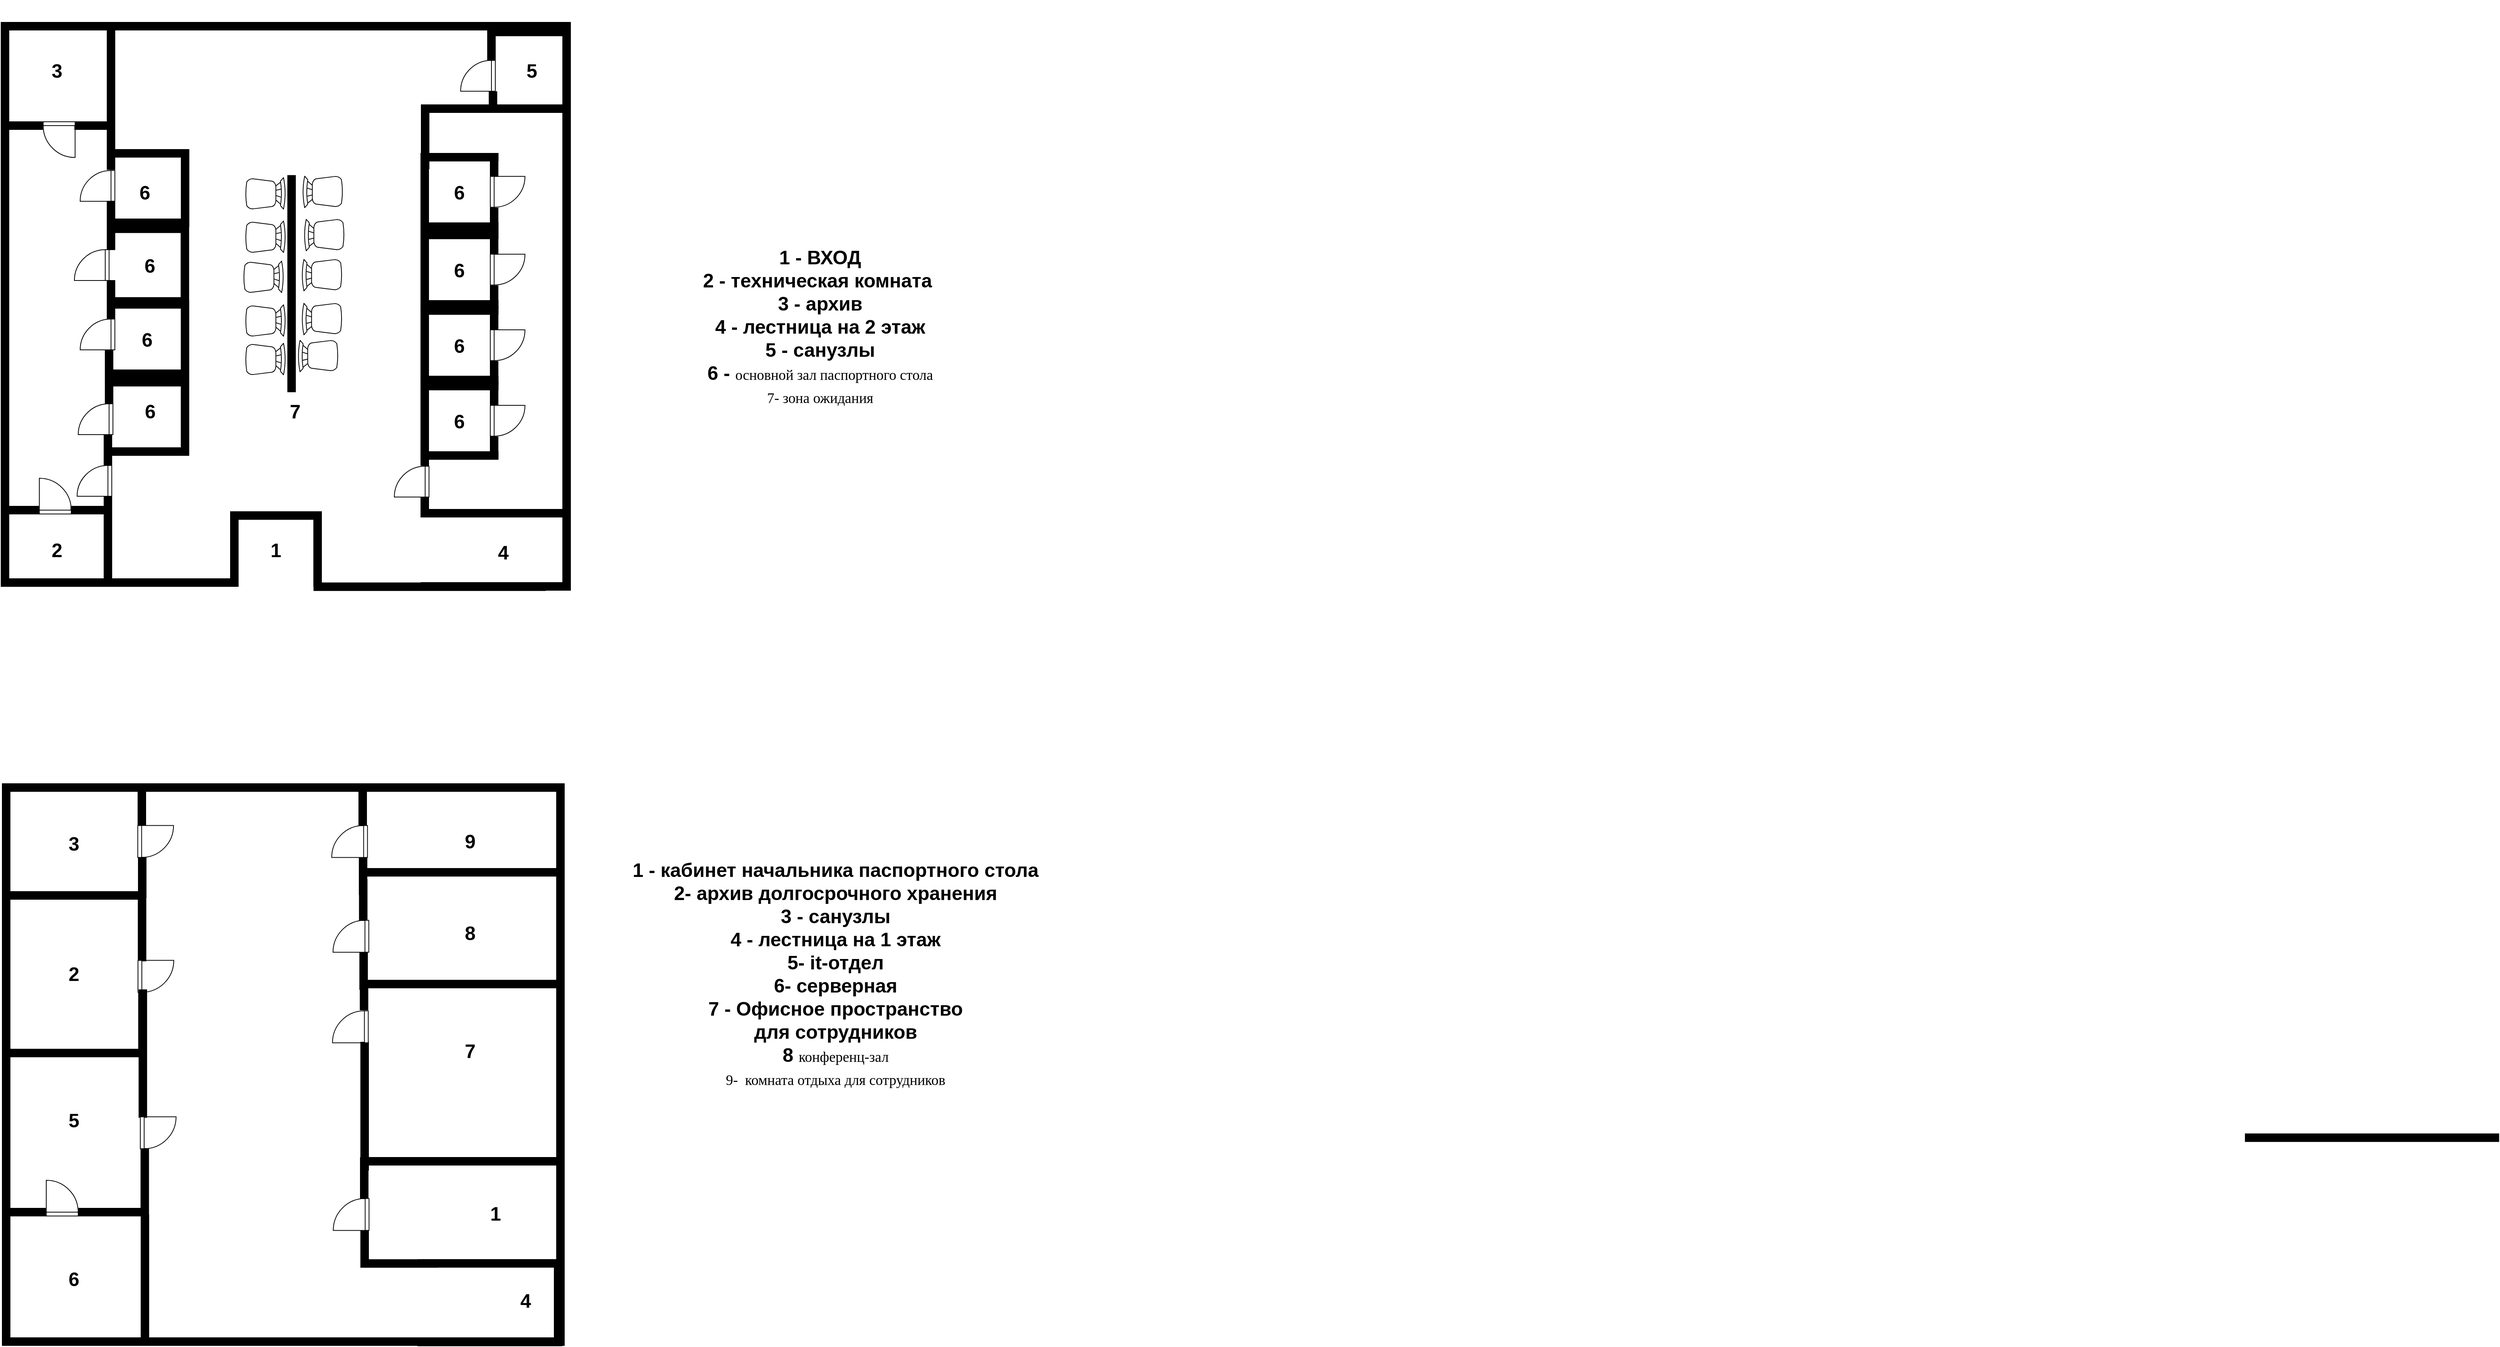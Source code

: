 <mxfile version="26.0.9">
  <diagram name="Страница — 1" id="1GJVW98cwmnuVb-37Qie">
    <mxGraphModel dx="1918" dy="486" grid="0" gridSize="10" guides="1" tooltips="1" connect="1" arrows="1" fold="1" page="0" pageScale="1" pageWidth="827" pageHeight="1169" math="0" shadow="0">
      <root>
        <mxCell id="0" />
        <mxCell id="1" parent="0" />
        <mxCell id="lcidTtguw5gk2LMlcL1f-12" value="" style="verticalLabelPosition=bottom;html=1;verticalAlign=top;align=center;shape=mxgraph.floorplan.wall;fillColor=strokeColor;rotation=90;" parent="1" vertex="1">
          <mxGeometry x="-1285.5" y="401" width="732" height="10" as="geometry" />
        </mxCell>
        <mxCell id="lcidTtguw5gk2LMlcL1f-13" value="" style="verticalLabelPosition=bottom;html=1;verticalAlign=top;align=center;shape=mxgraph.floorplan.wall;fillColor=strokeColor;rotation=90;direction=south;" parent="1" vertex="1">
          <mxGeometry x="-780.13" y="617.63" width="10" height="298.75" as="geometry" />
        </mxCell>
        <mxCell id="lcidTtguw5gk2LMlcL1f-14" value="" style="verticalLabelPosition=bottom;html=1;verticalAlign=top;align=center;shape=mxgraph.floorplan.wall;fillColor=strokeColor;rotation=90;direction=west;" parent="1" vertex="1">
          <mxGeometry x="-557" y="401" width="732" height="10" as="geometry" />
        </mxCell>
        <mxCell id="lcidTtguw5gk2LMlcL1f-15" value="" style="verticalLabelPosition=bottom;html=1;verticalAlign=top;align=center;shape=mxgraph.floorplan.wall;fillColor=strokeColor;rotation=90;direction=north;" parent="1" vertex="1">
          <mxGeometry x="-563.5" y="-321" width="10" height="732" as="geometry" />
        </mxCell>
        <mxCell id="lcidTtguw5gk2LMlcL1f-16" value="" style="verticalLabelPosition=bottom;html=1;verticalAlign=top;align=center;shape=mxgraph.floorplan.wall;fillColor=strokeColor;rotation=90;direction=south;" parent="1" vertex="1">
          <mxGeometry x="2146" y="1323" width="10" height="328.75" as="geometry" />
        </mxCell>
        <mxCell id="lcidTtguw5gk2LMlcL1f-17" value="" style="verticalLabelPosition=bottom;html=1;verticalAlign=top;align=center;shape=mxgraph.floorplan.wallU;fillColor=strokeColor;" parent="1" vertex="1">
          <mxGeometry x="-627" y="675" width="118" height="97" as="geometry" />
        </mxCell>
        <mxCell id="lcidTtguw5gk2LMlcL1f-18" value="&lt;b&gt;1&lt;/b&gt;" style="text;html=1;align=center;verticalAlign=middle;whiteSpace=wrap;rounded=0;fontSize=25;" parent="1" vertex="1">
          <mxGeometry x="-598" y="708.5" width="60" height="30" as="geometry" />
        </mxCell>
        <mxCell id="lcidTtguw5gk2LMlcL1f-19" value="" style="verticalLabelPosition=bottom;html=1;verticalAlign=top;align=center;shape=mxgraph.floorplan.wall;fillColor=strokeColor;direction=south;" parent="1" vertex="1">
          <mxGeometry x="-787" y="48" width="10" height="183" as="geometry" />
        </mxCell>
        <mxCell id="lcidTtguw5gk2LMlcL1f-26" value="" style="group" parent="1" vertex="1" connectable="0">
          <mxGeometry x="-923" y="169" width="142" height="44" as="geometry" />
        </mxCell>
        <mxCell id="lcidTtguw5gk2LMlcL1f-20" value="" style="verticalLabelPosition=bottom;html=1;verticalAlign=top;align=center;shape=mxgraph.floorplan.wall;fillColor=strokeColor;direction=west;" parent="lcidTtguw5gk2LMlcL1f-26" vertex="1">
          <mxGeometry width="53" height="10" as="geometry" />
        </mxCell>
        <mxCell id="lcidTtguw5gk2LMlcL1f-22" value="" style="verticalLabelPosition=bottom;html=1;verticalAlign=top;align=center;shape=mxgraph.floorplan.wall;fillColor=strokeColor;direction=west;" parent="lcidTtguw5gk2LMlcL1f-26" vertex="1">
          <mxGeometry x="94" width="48" height="10" as="geometry" />
        </mxCell>
        <mxCell id="lcidTtguw5gk2LMlcL1f-23" value="" style="verticalLabelPosition=bottom;html=1;verticalAlign=top;align=center;shape=mxgraph.floorplan.doorRight;aspect=fixed;" parent="lcidTtguw5gk2LMlcL1f-26" vertex="1">
          <mxGeometry x="53" width="41.41" height="44" as="geometry" />
        </mxCell>
        <mxCell id="lcidTtguw5gk2LMlcL1f-27" value="" style="group;direction=west;rotation=-180;" parent="1" vertex="1" connectable="0">
          <mxGeometry x="-923" y="634" width="142" height="44" as="geometry" />
        </mxCell>
        <mxCell id="lcidTtguw5gk2LMlcL1f-28" value="" style="verticalLabelPosition=bottom;html=1;verticalAlign=top;align=center;shape=mxgraph.floorplan.wall;fillColor=strokeColor;direction=west;rotation=-180;" parent="lcidTtguw5gk2LMlcL1f-27" vertex="1">
          <mxGeometry x="89" y="34" width="53" height="10" as="geometry" />
        </mxCell>
        <mxCell id="lcidTtguw5gk2LMlcL1f-29" value="" style="verticalLabelPosition=bottom;html=1;verticalAlign=top;align=center;shape=mxgraph.floorplan.wall;fillColor=strokeColor;direction=west;rotation=-180;" parent="lcidTtguw5gk2LMlcL1f-27" vertex="1">
          <mxGeometry y="34" width="48" height="10" as="geometry" />
        </mxCell>
        <mxCell id="lcidTtguw5gk2LMlcL1f-30" value="" style="verticalLabelPosition=bottom;html=1;verticalAlign=top;align=center;shape=mxgraph.floorplan.doorRight;aspect=fixed;rotation=-180;" parent="lcidTtguw5gk2LMlcL1f-27" vertex="1">
          <mxGeometry x="48" width="41.41" height="44" as="geometry" />
        </mxCell>
        <mxCell id="xKSjeW1G2-bWEXlzNs-_-23" value="" style="verticalLabelPosition=bottom;html=1;verticalAlign=top;align=center;shape=mxgraph.floorplan.doorRight;aspect=fixed;direction=south;" vertex="1" parent="lcidTtguw5gk2LMlcL1f-27">
          <mxGeometry x="99.5" y="-19" width="42.5" height="40" as="geometry" />
        </mxCell>
        <mxCell id="lcidTtguw5gk2LMlcL1f-31" value="&lt;b&gt;1 - ВХОД&lt;br&gt;2 - техническая комната&amp;nbsp;&lt;br&gt;3 - архив&lt;/b&gt;&lt;div&gt;&lt;b&gt;4 - лестница на 2 этаж&lt;/b&gt;&lt;/div&gt;&lt;div&gt;&lt;b&gt;5 - санузлы&lt;/b&gt;&lt;/div&gt;&lt;div&gt;&lt;b&gt;6 -&amp;nbsp;&lt;/b&gt;&lt;span style=&quot;font-family: &amp;quot;Times New Roman&amp;quot;, serif; font-size: 14pt; background-color: transparent; color: light-dark(rgb(0, 0, 0), rgb(255, 255, 255));&quot;&gt;основной зал паспортного стола&lt;br&gt;7- зона ожидания&lt;/span&gt;&lt;/div&gt;" style="text;html=1;align=center;verticalAlign=middle;whiteSpace=wrap;rounded=0;fontSize=25;" parent="1" vertex="1">
          <mxGeometry x="-172" y="266" width="620" height="336" as="geometry" />
        </mxCell>
        <mxCell id="lcidTtguw5gk2LMlcL1f-32" value="&lt;b&gt;2&lt;/b&gt;" style="text;html=1;align=center;verticalAlign=middle;whiteSpace=wrap;rounded=0;fontSize=25;" parent="1" vertex="1">
          <mxGeometry x="-882" y="708.5" width="60" height="30" as="geometry" />
        </mxCell>
        <mxCell id="lcidTtguw5gk2LMlcL1f-34" value="&lt;b&gt;3&lt;/b&gt;" style="text;html=1;align=center;verticalAlign=middle;whiteSpace=wrap;rounded=0;fontSize=25;" parent="1" vertex="1">
          <mxGeometry x="-882" y="87" width="60" height="30" as="geometry" />
        </mxCell>
        <mxCell id="lcidTtguw5gk2LMlcL1f-35" value="" style="verticalLabelPosition=bottom;html=1;verticalAlign=top;align=center;shape=mxgraph.floorplan.wallU;fillColor=strokeColor;rotation=90;" parent="1" vertex="1">
          <mxGeometry x="-346.5" y="1608" width="112" height="187" as="geometry" />
        </mxCell>
        <mxCell id="lcidTtguw5gk2LMlcL1f-36" value="&lt;b&gt;4&lt;/b&gt;" style="text;html=1;align=center;verticalAlign=middle;whiteSpace=wrap;rounded=0;fontSize=25;" parent="1" vertex="1">
          <mxGeometry x="-303" y="712" width="60" height="30" as="geometry" />
        </mxCell>
        <mxCell id="lcidTtguw5gk2LMlcL1f-44" value="" style="verticalLabelPosition=bottom;html=1;verticalAlign=top;align=center;shape=mxgraph.floorplan.wallU;fillColor=strokeColor;rotation=90;" parent="1" vertex="1">
          <mxGeometry x="-783.07" y="203" width="100.14" height="104.2" as="geometry" />
        </mxCell>
        <mxCell id="lcidTtguw5gk2LMlcL1f-46" value="" style="verticalLabelPosition=bottom;html=1;verticalAlign=top;align=center;shape=mxgraph.floorplan.wallU;fillColor=strokeColor;rotation=90;" parent="1" vertex="1">
          <mxGeometry x="-781" y="401" width="100" height="100" as="geometry" />
        </mxCell>
        <mxCell id="lcidTtguw5gk2LMlcL1f-47" value="" style="verticalLabelPosition=bottom;html=1;verticalAlign=top;align=center;shape=mxgraph.floorplan.wallU;fillColor=strokeColor;rotation=90;" parent="1" vertex="1">
          <mxGeometry x="-781" y="502" width="100" height="100" as="geometry" />
        </mxCell>
        <mxCell id="lcidTtguw5gk2LMlcL1f-49" value="" style="verticalLabelPosition=bottom;html=1;verticalAlign=top;align=center;shape=mxgraph.floorplan.wall;fillColor=strokeColor;direction=south;" parent="1" vertex="1">
          <mxGeometry x="-791" y="656" width="10" height="116" as="geometry" />
        </mxCell>
        <mxCell id="lcidTtguw5gk2LMlcL1f-55" value="" style="verticalLabelPosition=bottom;html=1;verticalAlign=top;align=center;shape=mxgraph.floorplan.doorRight;aspect=fixed;direction=south;" parent="1" vertex="1">
          <mxGeometry x="-822" y="535" width="42.5" height="40" as="geometry" />
        </mxCell>
        <mxCell id="lcidTtguw5gk2LMlcL1f-57" value="" style="verticalLabelPosition=bottom;html=1;verticalAlign=top;align=center;shape=mxgraph.floorplan.doorRight;aspect=fixed;direction=south;" parent="1" vertex="1">
          <mxGeometry x="-819.5" y="425" width="42.5" height="40" as="geometry" />
        </mxCell>
        <mxCell id="lcidTtguw5gk2LMlcL1f-59" value="" style="verticalLabelPosition=bottom;html=1;verticalAlign=top;align=center;shape=mxgraph.floorplan.doorRight;aspect=fixed;direction=south;" parent="1" vertex="1">
          <mxGeometry x="-819.5" y="232.2" width="42.5" height="40" as="geometry" />
        </mxCell>
        <mxCell id="lcidTtguw5gk2LMlcL1f-60" value="" style="verticalLabelPosition=bottom;html=1;verticalAlign=top;align=center;shape=mxgraph.floorplan.wall;fillColor=strokeColor;direction=south;" parent="1" vertex="1">
          <mxGeometry x="-787" y="272.2" width="10" height="62.8" as="geometry" />
        </mxCell>
        <mxCell id="lcidTtguw5gk2LMlcL1f-61" value="" style="verticalLabelPosition=bottom;html=1;verticalAlign=top;align=center;shape=mxgraph.floorplan.wall;fillColor=strokeColor;direction=south;" parent="1" vertex="1">
          <mxGeometry x="-787" y="375" width="10" height="50" as="geometry" />
        </mxCell>
        <mxCell id="lcidTtguw5gk2LMlcL1f-62" value="" style="verticalLabelPosition=bottom;html=1;verticalAlign=top;align=center;shape=mxgraph.floorplan.wall;fillColor=strokeColor;direction=south;" parent="1" vertex="1">
          <mxGeometry x="-789.5" y="466" width="10" height="69" as="geometry" />
        </mxCell>
        <mxCell id="lcidTtguw5gk2LMlcL1f-63" value="&lt;b&gt;6&lt;/b&gt;" style="text;html=1;align=center;verticalAlign=middle;whiteSpace=wrap;rounded=0;fontSize=25;direction=south;" parent="1" vertex="1">
          <mxGeometry x="-746" y="514" width="30" height="60" as="geometry" />
        </mxCell>
        <mxCell id="lcidTtguw5gk2LMlcL1f-64" value="&lt;b&gt;6&lt;/b&gt;" style="text;html=1;align=center;verticalAlign=middle;whiteSpace=wrap;rounded=0;fontSize=25;direction=south;" parent="1" vertex="1">
          <mxGeometry x="-750" y="421" width="30" height="60" as="geometry" />
        </mxCell>
        <mxCell id="lcidTtguw5gk2LMlcL1f-66" value="&lt;b&gt;6&lt;/b&gt;" style="text;html=1;align=center;verticalAlign=middle;whiteSpace=wrap;rounded=0;fontSize=25;direction=south;" parent="1" vertex="1">
          <mxGeometry x="-753" y="230" width="30" height="60" as="geometry" />
        </mxCell>
        <mxCell id="lcidTtguw5gk2LMlcL1f-112" value="" style="group" parent="1" vertex="1" connectable="0">
          <mxGeometry x="-326" y="12" width="138.5" height="145" as="geometry" />
        </mxCell>
        <mxCell id="lcidTtguw5gk2LMlcL1f-70" value="" style="verticalLabelPosition=bottom;html=1;verticalAlign=top;align=center;shape=mxgraph.floorplan.wall;fillColor=strokeColor;direction=south;" parent="lcidTtguw5gk2LMlcL1f-112" vertex="1">
          <mxGeometry x="34.5" y="118" width="10" height="27" as="geometry" />
        </mxCell>
        <mxCell id="lcidTtguw5gk2LMlcL1f-111" value="" style="group" parent="lcidTtguw5gk2LMlcL1f-112" vertex="1" connectable="0">
          <mxGeometry width="138.5" height="145" as="geometry" />
        </mxCell>
        <mxCell id="lcidTtguw5gk2LMlcL1f-41" value="" style="verticalLabelPosition=bottom;html=1;verticalAlign=top;align=center;shape=mxgraph.floorplan.wall;fillColor=strokeColor;direction=west;" parent="lcidTtguw5gk2LMlcL1f-111" vertex="1">
          <mxGeometry x="34.5" y="135" width="104" height="10" as="geometry" />
        </mxCell>
        <mxCell id="lcidTtguw5gk2LMlcL1f-42" value="" style="verticalLabelPosition=bottom;html=1;verticalAlign=top;align=center;shape=mxgraph.floorplan.wall;fillColor=strokeColor;direction=west;" parent="lcidTtguw5gk2LMlcL1f-111" vertex="1">
          <mxGeometry x="32.5" width="106" height="81" as="geometry" />
        </mxCell>
        <mxCell id="lcidTtguw5gk2LMlcL1f-43" value="&lt;b&gt;5&lt;/b&gt;" style="text;html=1;align=center;verticalAlign=middle;whiteSpace=wrap;rounded=0;fontSize=25;" parent="lcidTtguw5gk2LMlcL1f-111" vertex="1">
          <mxGeometry x="59.5" y="75.38" width="60" height="30" as="geometry" />
        </mxCell>
        <mxCell id="lcidTtguw5gk2LMlcL1f-68" value="" style="verticalLabelPosition=bottom;html=1;verticalAlign=top;align=center;shape=mxgraph.floorplan.doorRight;aspect=fixed;direction=south;" parent="lcidTtguw5gk2LMlcL1f-111" vertex="1">
          <mxGeometry y="77.38" width="42.5" height="40" as="geometry" />
        </mxCell>
        <mxCell id="lcidTtguw5gk2LMlcL1f-69" value="" style="verticalLabelPosition=bottom;html=1;verticalAlign=top;align=center;shape=mxgraph.floorplan.wall;fillColor=strokeColor;direction=south;" parent="lcidTtguw5gk2LMlcL1f-111" vertex="1">
          <mxGeometry x="32.5" y="45" width="10" height="32" as="geometry" />
        </mxCell>
        <mxCell id="lcidTtguw5gk2LMlcL1f-142" value="" style="verticalLabelPosition=bottom;html=1;verticalAlign=top;align=center;shape=mxgraph.floorplan.wall;fillColor=strokeColor;direction=west;" parent="lcidTtguw5gk2LMlcL1f-111" vertex="1">
          <mxGeometry x="-52" y="135" width="89" height="10" as="geometry" />
        </mxCell>
        <mxCell id="lcidTtguw5gk2LMlcL1f-114" value="" style="group;rotation=-180;" parent="1" vertex="1" connectable="0">
          <mxGeometry x="-380" y="310.83" width="132.67" height="100.17" as="geometry" />
        </mxCell>
        <mxCell id="lcidTtguw5gk2LMlcL1f-95" value="" style="verticalLabelPosition=bottom;html=1;verticalAlign=top;align=center;shape=mxgraph.floorplan.wallU;fillColor=strokeColor;rotation=-90;direction=east;" parent="lcidTtguw5gk2LMlcL1f-114" vertex="1">
          <mxGeometry width="100.14" height="100.2" as="geometry" />
        </mxCell>
        <mxCell id="lcidTtguw5gk2LMlcL1f-100" value="" style="verticalLabelPosition=bottom;html=1;verticalAlign=top;align=center;shape=mxgraph.floorplan.wall;fillColor=strokeColor;direction=south;rotation=-180;" parent="lcidTtguw5gk2LMlcL1f-114" vertex="1">
          <mxGeometry x="90" y="1" width="10" height="29" as="geometry" />
        </mxCell>
        <mxCell id="lcidTtguw5gk2LMlcL1f-103" value="" style="verticalLabelPosition=bottom;html=1;verticalAlign=top;align=center;shape=mxgraph.floorplan.doorRight;aspect=fixed;direction=south;rotation=-180;" parent="lcidTtguw5gk2LMlcL1f-114" vertex="1">
          <mxGeometry x="90" y="30" width="42.5" height="40" as="geometry" />
        </mxCell>
        <mxCell id="lcidTtguw5gk2LMlcL1f-113" value="" style="verticalLabelPosition=bottom;html=1;verticalAlign=top;align=center;shape=mxgraph.floorplan.wall;fillColor=strokeColor;direction=south;rotation=-180;" parent="lcidTtguw5gk2LMlcL1f-114" vertex="1">
          <mxGeometry x="90" y="71" width="10" height="29" as="geometry" />
        </mxCell>
        <mxCell id="lcidTtguw5gk2LMlcL1f-109" value="&lt;b&gt;6&lt;/b&gt;" style="text;html=1;align=center;verticalAlign=middle;whiteSpace=wrap;rounded=0;fontSize=25;direction=south;rotation=0;" parent="lcidTtguw5gk2LMlcL1f-114" vertex="1">
          <mxGeometry x="35.07" y="20.1" width="30" height="60" as="geometry" />
        </mxCell>
        <mxCell id="lcidTtguw5gk2LMlcL1f-123" value="" style="group;rotation=-180;" parent="1" vertex="1" connectable="0">
          <mxGeometry x="-380" y="209.91" width="132.67" height="100.17" as="geometry" />
        </mxCell>
        <mxCell id="lcidTtguw5gk2LMlcL1f-124" value="" style="verticalLabelPosition=bottom;html=1;verticalAlign=top;align=center;shape=mxgraph.floorplan.wallU;fillColor=strokeColor;rotation=-90;direction=east;" parent="lcidTtguw5gk2LMlcL1f-123" vertex="1">
          <mxGeometry width="100.14" height="100.2" as="geometry" />
        </mxCell>
        <mxCell id="lcidTtguw5gk2LMlcL1f-125" value="" style="verticalLabelPosition=bottom;html=1;verticalAlign=top;align=center;shape=mxgraph.floorplan.wall;fillColor=strokeColor;direction=south;rotation=-180;" parent="lcidTtguw5gk2LMlcL1f-123" vertex="1">
          <mxGeometry x="90" y="1" width="10" height="29" as="geometry" />
        </mxCell>
        <mxCell id="lcidTtguw5gk2LMlcL1f-126" value="" style="verticalLabelPosition=bottom;html=1;verticalAlign=top;align=center;shape=mxgraph.floorplan.doorRight;aspect=fixed;direction=south;rotation=-180;" parent="lcidTtguw5gk2LMlcL1f-123" vertex="1">
          <mxGeometry x="90" y="30" width="42.5" height="40" as="geometry" />
        </mxCell>
        <mxCell id="lcidTtguw5gk2LMlcL1f-127" value="" style="verticalLabelPosition=bottom;html=1;verticalAlign=top;align=center;shape=mxgraph.floorplan.wall;fillColor=strokeColor;direction=south;rotation=-180;" parent="lcidTtguw5gk2LMlcL1f-123" vertex="1">
          <mxGeometry x="90" y="71" width="10" height="29" as="geometry" />
        </mxCell>
        <mxCell id="lcidTtguw5gk2LMlcL1f-128" value="&lt;b&gt;6&lt;/b&gt;" style="text;html=1;align=center;verticalAlign=middle;whiteSpace=wrap;rounded=0;fontSize=25;direction=south;rotation=0;" parent="lcidTtguw5gk2LMlcL1f-123" vertex="1">
          <mxGeometry x="35.07" y="20.1" width="30" height="60" as="geometry" />
        </mxCell>
        <mxCell id="lcidTtguw5gk2LMlcL1f-129" value="" style="group;rotation=-180;" parent="1" vertex="1" connectable="0">
          <mxGeometry x="-380" y="409" width="132.67" height="100.17" as="geometry" />
        </mxCell>
        <mxCell id="lcidTtguw5gk2LMlcL1f-130" value="" style="verticalLabelPosition=bottom;html=1;verticalAlign=top;align=center;shape=mxgraph.floorplan.wallU;fillColor=strokeColor;rotation=-90;direction=east;" parent="lcidTtguw5gk2LMlcL1f-129" vertex="1">
          <mxGeometry width="100.14" height="100.2" as="geometry" />
        </mxCell>
        <mxCell id="lcidTtguw5gk2LMlcL1f-131" value="" style="verticalLabelPosition=bottom;html=1;verticalAlign=top;align=center;shape=mxgraph.floorplan.wall;fillColor=strokeColor;direction=south;rotation=-180;" parent="lcidTtguw5gk2LMlcL1f-129" vertex="1">
          <mxGeometry x="90" y="1" width="10" height="29" as="geometry" />
        </mxCell>
        <mxCell id="lcidTtguw5gk2LMlcL1f-132" value="" style="verticalLabelPosition=bottom;html=1;verticalAlign=top;align=center;shape=mxgraph.floorplan.doorRight;aspect=fixed;direction=south;rotation=-180;" parent="lcidTtguw5gk2LMlcL1f-129" vertex="1">
          <mxGeometry x="90" y="30" width="42.5" height="40" as="geometry" />
        </mxCell>
        <mxCell id="lcidTtguw5gk2LMlcL1f-133" value="" style="verticalLabelPosition=bottom;html=1;verticalAlign=top;align=center;shape=mxgraph.floorplan.wall;fillColor=strokeColor;direction=south;rotation=-180;" parent="lcidTtguw5gk2LMlcL1f-129" vertex="1">
          <mxGeometry x="90" y="71" width="10" height="29" as="geometry" />
        </mxCell>
        <mxCell id="lcidTtguw5gk2LMlcL1f-134" value="&lt;b&gt;6&lt;/b&gt;" style="text;html=1;align=center;verticalAlign=middle;whiteSpace=wrap;rounded=0;fontSize=25;direction=south;rotation=0;" parent="lcidTtguw5gk2LMlcL1f-129" vertex="1">
          <mxGeometry x="35.07" y="20.1" width="30" height="60" as="geometry" />
        </mxCell>
        <mxCell id="lcidTtguw5gk2LMlcL1f-135" value="" style="group;rotation=-180;" parent="1" vertex="1" connectable="0">
          <mxGeometry x="-380" y="507" width="132.67" height="100.17" as="geometry" />
        </mxCell>
        <mxCell id="lcidTtguw5gk2LMlcL1f-136" value="" style="verticalLabelPosition=bottom;html=1;verticalAlign=top;align=center;shape=mxgraph.floorplan.wallU;fillColor=strokeColor;rotation=-90;direction=east;" parent="lcidTtguw5gk2LMlcL1f-135" vertex="1">
          <mxGeometry width="100.14" height="100.2" as="geometry" />
        </mxCell>
        <mxCell id="lcidTtguw5gk2LMlcL1f-137" value="" style="verticalLabelPosition=bottom;html=1;verticalAlign=top;align=center;shape=mxgraph.floorplan.wall;fillColor=strokeColor;direction=south;rotation=-180;" parent="lcidTtguw5gk2LMlcL1f-135" vertex="1">
          <mxGeometry x="90" y="1" width="10" height="29" as="geometry" />
        </mxCell>
        <mxCell id="lcidTtguw5gk2LMlcL1f-138" value="" style="verticalLabelPosition=bottom;html=1;verticalAlign=top;align=center;shape=mxgraph.floorplan.doorRight;aspect=fixed;direction=south;rotation=-180;" parent="lcidTtguw5gk2LMlcL1f-135" vertex="1">
          <mxGeometry x="90" y="30" width="42.5" height="40" as="geometry" />
        </mxCell>
        <mxCell id="lcidTtguw5gk2LMlcL1f-139" value="" style="verticalLabelPosition=bottom;html=1;verticalAlign=top;align=center;shape=mxgraph.floorplan.wall;fillColor=strokeColor;direction=south;rotation=-180;" parent="lcidTtguw5gk2LMlcL1f-135" vertex="1">
          <mxGeometry x="90" y="71" width="10" height="29" as="geometry" />
        </mxCell>
        <mxCell id="lcidTtguw5gk2LMlcL1f-140" value="&lt;b&gt;6&lt;/b&gt;" style="text;html=1;align=center;verticalAlign=middle;whiteSpace=wrap;rounded=0;fontSize=25;direction=south;rotation=0;" parent="lcidTtguw5gk2LMlcL1f-135" vertex="1">
          <mxGeometry x="35.07" y="20.1" width="30" height="60" as="geometry" />
        </mxCell>
        <mxCell id="lcidTtguw5gk2LMlcL1f-143" value="" style="verticalLabelPosition=bottom;html=1;verticalAlign=top;align=center;shape=mxgraph.floorplan.wall;fillColor=strokeColor;direction=south;" parent="1" vertex="1">
          <mxGeometry x="-379.5" y="147" width="10" height="83" as="geometry" />
        </mxCell>
        <mxCell id="lcidTtguw5gk2LMlcL1f-144" value="" style="verticalLabelPosition=bottom;html=1;verticalAlign=top;align=center;shape=mxgraph.floorplan.wall;fillColor=strokeColor;direction=south;" parent="1" vertex="1">
          <mxGeometry x="-380" y="657" width="10" height="20" as="geometry" />
        </mxCell>
        <mxCell id="xKSjeW1G2-bWEXlzNs-_-1" value="" style="verticalLabelPosition=bottom;html=1;verticalAlign=top;align=center;shape=mxgraph.floorplan.wall;fillColor=strokeColor;rotation=90;" vertex="1" parent="1">
          <mxGeometry x="-688.12" y="374.12" width="280.75" height="10" as="geometry" />
        </mxCell>
        <mxCell id="xKSjeW1G2-bWEXlzNs-_-2" value="" style="verticalLabelPosition=bottom;html=1;verticalAlign=top;align=center;shape=mxgraph.floorplan.chair;rotation=90;" vertex="1" parent="1">
          <mxGeometry x="-602" y="236" width="41" height="52" as="geometry" />
        </mxCell>
        <mxCell id="xKSjeW1G2-bWEXlzNs-_-3" value="" style="verticalLabelPosition=bottom;html=1;verticalAlign=top;align=center;shape=mxgraph.floorplan.chair;rotation=90;" vertex="1" parent="1">
          <mxGeometry x="-602" y="292.3" width="41" height="52" as="geometry" />
        </mxCell>
        <mxCell id="xKSjeW1G2-bWEXlzNs-_-4" value="" style="verticalLabelPosition=bottom;html=1;verticalAlign=top;align=center;shape=mxgraph.floorplan.chair;rotation=90;" vertex="1" parent="1">
          <mxGeometry x="-604.5" y="344.3" width="41" height="52" as="geometry" />
        </mxCell>
        <mxCell id="xKSjeW1G2-bWEXlzNs-_-5" value="" style="verticalLabelPosition=bottom;html=1;verticalAlign=top;align=center;shape=mxgraph.floorplan.chair;rotation=90;" vertex="1" parent="1">
          <mxGeometry x="-602" y="401" width="41" height="52" as="geometry" />
        </mxCell>
        <mxCell id="xKSjeW1G2-bWEXlzNs-_-10" value="" style="group;rotation=-180;" vertex="1" connectable="0" parent="1">
          <mxGeometry x="-534" y="239" width="54.5" height="206" as="geometry" />
        </mxCell>
        <mxCell id="xKSjeW1G2-bWEXlzNs-_-6" value="" style="verticalLabelPosition=bottom;html=1;verticalAlign=top;align=center;shape=mxgraph.floorplan.chair;rotation=-90;" vertex="1" parent="xKSjeW1G2-bWEXlzNs-_-10">
          <mxGeometry x="5" y="160" width="41" height="52" as="geometry" />
        </mxCell>
        <mxCell id="xKSjeW1G2-bWEXlzNs-_-7" value="" style="verticalLabelPosition=bottom;html=1;verticalAlign=top;align=center;shape=mxgraph.floorplan.chair;rotation=-90;" vertex="1" parent="xKSjeW1G2-bWEXlzNs-_-10">
          <mxGeometry x="5" y="103" width="41" height="52" as="geometry" />
        </mxCell>
        <mxCell id="xKSjeW1G2-bWEXlzNs-_-8" value="" style="verticalLabelPosition=bottom;html=1;verticalAlign=top;align=center;shape=mxgraph.floorplan.chair;rotation=-90;" vertex="1" parent="xKSjeW1G2-bWEXlzNs-_-10">
          <mxGeometry x="8" y="51" width="41" height="52" as="geometry" />
        </mxCell>
        <mxCell id="xKSjeW1G2-bWEXlzNs-_-9" value="" style="verticalLabelPosition=bottom;html=1;verticalAlign=top;align=center;shape=mxgraph.floorplan.chair;rotation=-90;" vertex="1" parent="xKSjeW1G2-bWEXlzNs-_-10">
          <mxGeometry x="6" y="-5" width="41" height="52" as="geometry" />
        </mxCell>
        <mxCell id="xKSjeW1G2-bWEXlzNs-_-16" value="&lt;b&gt;7&lt;/b&gt;" style="text;html=1;align=center;verticalAlign=middle;whiteSpace=wrap;rounded=0;fontSize=25;" vertex="1" parent="1">
          <mxGeometry x="-573" y="529" width="60" height="30" as="geometry" />
        </mxCell>
        <mxCell id="xKSjeW1G2-bWEXlzNs-_-17" value="" style="verticalLabelPosition=bottom;html=1;verticalAlign=top;align=center;shape=mxgraph.floorplan.chair;rotation=90;" vertex="1" parent="1">
          <mxGeometry x="-602" y="451" width="41" height="52" as="geometry" />
        </mxCell>
        <mxCell id="xKSjeW1G2-bWEXlzNs-_-18" value="" style="verticalLabelPosition=bottom;html=1;verticalAlign=top;align=center;shape=mxgraph.floorplan.chair;rotation=-90;" vertex="1" parent="1">
          <mxGeometry x="-534" y="447" width="41" height="52" as="geometry" />
        </mxCell>
        <mxCell id="xKSjeW1G2-bWEXlzNs-_-21" value="" style="group" vertex="1" connectable="0" parent="1">
          <mxGeometry x="-827" y="305" width="148" height="100" as="geometry" />
        </mxCell>
        <mxCell id="lcidTtguw5gk2LMlcL1f-45" value="" style="verticalLabelPosition=bottom;html=1;verticalAlign=top;align=center;shape=mxgraph.floorplan.wallU;fillColor=strokeColor;rotation=90;" parent="xKSjeW1G2-bWEXlzNs-_-21" vertex="1">
          <mxGeometry x="43.679" width="104.321" height="100" as="geometry" />
        </mxCell>
        <mxCell id="lcidTtguw5gk2LMlcL1f-58" value="" style="verticalLabelPosition=bottom;html=1;verticalAlign=top;align=center;shape=mxgraph.floorplan.doorRight;aspect=fixed;direction=south;" parent="xKSjeW1G2-bWEXlzNs-_-21" vertex="1">
          <mxGeometry y="30" width="42.5" height="40" as="geometry" />
        </mxCell>
        <mxCell id="lcidTtguw5gk2LMlcL1f-65" value="&lt;b&gt;6&lt;/b&gt;" style="text;html=1;align=center;verticalAlign=middle;whiteSpace=wrap;rounded=0;fontSize=25;direction=south;" parent="xKSjeW1G2-bWEXlzNs-_-21" vertex="1">
          <mxGeometry x="80.191" y="20" width="31.296" height="60" as="geometry" />
        </mxCell>
        <mxCell id="xKSjeW1G2-bWEXlzNs-_-24" value="" style="verticalLabelPosition=bottom;html=1;verticalAlign=top;align=center;shape=mxgraph.floorplan.wall;fillColor=strokeColor;direction=south;" vertex="1" parent="1">
          <mxGeometry x="-791" y="576" width="10" height="39" as="geometry" />
        </mxCell>
        <mxCell id="xKSjeW1G2-bWEXlzNs-_-30" value="" style="verticalLabelPosition=bottom;html=1;verticalAlign=top;align=center;shape=mxgraph.floorplan.doorRight;aspect=fixed;direction=south;" vertex="1" parent="1">
          <mxGeometry x="-412" y="616" width="42.5" height="40" as="geometry" />
        </mxCell>
        <mxCell id="xKSjeW1G2-bWEXlzNs-_-31" value="" style="verticalLabelPosition=bottom;html=1;verticalAlign=top;align=center;shape=mxgraph.floorplan.wall;fillColor=strokeColor;direction=south;" vertex="1" parent="1">
          <mxGeometry x="-380" y="603.63" width="10" height="11.37" as="geometry" />
        </mxCell>
        <mxCell id="xKSjeW1G2-bWEXlzNs-_-123" value="" style="verticalLabelPosition=bottom;html=1;verticalAlign=top;align=center;shape=mxgraph.floorplan.room;fillColor=strokeColor;" vertex="1" parent="1">
          <mxGeometry x="-923" y="1028" width="729" height="729" as="geometry" />
        </mxCell>
        <mxCell id="xKSjeW1G2-bWEXlzNs-_-125" value="&lt;b&gt;4&lt;/b&gt;" style="text;html=1;align=center;verticalAlign=middle;whiteSpace=wrap;rounded=0;fontSize=25;" vertex="1" parent="1">
          <mxGeometry x="-274" y="1683" width="60" height="30" as="geometry" />
        </mxCell>
        <mxCell id="xKSjeW1G2-bWEXlzNs-_-126" value="" style="verticalLabelPosition=bottom;html=1;verticalAlign=top;align=center;shape=mxgraph.floorplan.wallU;fillColor=strokeColor;rotation=90;" vertex="1" parent="1">
          <mxGeometry x="-335.5" y="627.5" width="105" height="194" as="geometry" />
        </mxCell>
        <mxCell id="xKSjeW1G2-bWEXlzNs-_-127" value="&lt;div&gt;&lt;b style=&quot;background-color: transparent; color: light-dark(rgb(0, 0, 0), rgb(255, 255, 255));&quot;&gt;1 - кабинет начальника паспортного стола&lt;/b&gt;&lt;/div&gt;&lt;div&gt;&lt;b style=&quot;background-color: transparent; color: light-dark(rgb(0, 0, 0), rgb(255, 255, 255));&quot;&gt;2- архив долгосрочного хранения&lt;/b&gt;&lt;/div&gt;&lt;b style=&quot;background-color: transparent; color: light-dark(rgb(0, 0, 0), rgb(255, 255, 255));&quot;&gt;3 -&amp;nbsp;&lt;/b&gt;&lt;b&gt;санузлы&lt;/b&gt;&lt;b style=&quot;background-color: transparent; color: light-dark(rgb(0, 0, 0), rgb(255, 255, 255));&quot;&gt;&lt;br&gt;4 - лестница на 1 этаж&lt;br&gt;5- it-отдел&lt;br&gt;6- серверная&lt;/b&gt;&lt;div&gt;&lt;b style=&quot;background-color: transparent; color: light-dark(rgb(0, 0, 0), rgb(255, 255, 255));&quot;&gt;7 - Офисное пространство&lt;br&gt;для сотрудников&lt;br&gt;8&amp;nbsp;&lt;/b&gt;&lt;span style=&quot;font-family: &amp;quot;Times New Roman&amp;quot;, serif; font-size: 14pt; background-color: transparent; color: light-dark(rgb(0, 0, 0), rgb(255, 255, 255));&quot;&gt;конференц-зал&lt;/span&gt;&lt;/div&gt;&lt;div&gt;&lt;span style=&quot;font-family: &amp;quot;Times New Roman&amp;quot;, serif; font-size: 14pt; background-color: transparent; color: light-dark(rgb(0, 0, 0), rgb(255, 255, 255));&quot;&gt;9-&amp;nbsp;&amp;nbsp;&lt;/span&gt;&lt;span style=&quot;font-family: &amp;quot;Times New Roman&amp;quot;, serif; font-size: 14pt; background-color: transparent; color: light-dark(rgb(0, 0, 0), rgb(255, 255, 255));&quot;&gt;комната отдыха для сотрудников&lt;/span&gt;&lt;/div&gt;" style="text;html=1;align=center;verticalAlign=middle;whiteSpace=wrap;rounded=0;fontSize=25;" vertex="1" parent="1">
          <mxGeometry x="-152" y="1106" width="620" height="336" as="geometry" />
        </mxCell>
        <mxCell id="xKSjeW1G2-bWEXlzNs-_-128" value="" style="group;direction=west;rotation=-90;" vertex="1" connectable="0" parent="1">
          <mxGeometry x="-796" y="1083" width="142" height="44" as="geometry" />
        </mxCell>
        <mxCell id="xKSjeW1G2-bWEXlzNs-_-129" value="" style="verticalLabelPosition=bottom;html=1;verticalAlign=top;align=center;shape=mxgraph.floorplan.wall;fillColor=strokeColor;direction=west;rotation=-90;" vertex="1" parent="xKSjeW1G2-bWEXlzNs-_-128">
          <mxGeometry x="28" y="62" width="53" height="10" as="geometry" />
        </mxCell>
        <mxCell id="xKSjeW1G2-bWEXlzNs-_-130" value="" style="verticalLabelPosition=bottom;html=1;verticalAlign=top;align=center;shape=mxgraph.floorplan.wall;fillColor=strokeColor;direction=west;rotation=-90;" vertex="1" parent="xKSjeW1G2-bWEXlzNs-_-128">
          <mxGeometry x="30" y="-30" width="48" height="10" as="geometry" />
        </mxCell>
        <mxCell id="xKSjeW1G2-bWEXlzNs-_-131" value="" style="verticalLabelPosition=bottom;html=1;verticalAlign=top;align=center;shape=mxgraph.floorplan.doorRight;aspect=fixed;rotation=-90;" vertex="1" parent="xKSjeW1G2-bWEXlzNs-_-128">
          <mxGeometry x="50" y="-2" width="41.41" height="44" as="geometry" />
        </mxCell>
        <mxCell id="xKSjeW1G2-bWEXlzNs-_-133" value="" style="verticalLabelPosition=bottom;html=1;verticalAlign=top;align=center;shape=mxgraph.floorplan.wall;fillColor=strokeColor;" vertex="1" parent="1">
          <mxGeometry x="-916" y="1168" width="179" height="10" as="geometry" />
        </mxCell>
        <mxCell id="xKSjeW1G2-bWEXlzNs-_-136" value="" style="verticalLabelPosition=bottom;html=1;verticalAlign=top;align=center;shape=mxgraph.floorplan.wall;fillColor=strokeColor;rotation=90;direction=south;" vertex="1" parent="1">
          <mxGeometry x="-373.71" y="622.29" width="10" height="300.18" as="geometry" />
        </mxCell>
        <mxCell id="xKSjeW1G2-bWEXlzNs-_-137" value="&lt;b&gt;3&lt;/b&gt;" style="text;html=1;align=center;verticalAlign=middle;whiteSpace=wrap;rounded=0;fontSize=25;" vertex="1" parent="1">
          <mxGeometry x="-860" y="1090" width="60" height="30" as="geometry" />
        </mxCell>
        <mxCell id="xKSjeW1G2-bWEXlzNs-_-142" value="" style="group" vertex="1" connectable="0" parent="1">
          <mxGeometry x="-747.005" y="1178" width="44" height="198.5" as="geometry" />
        </mxCell>
        <mxCell id="xKSjeW1G2-bWEXlzNs-_-139" value="" style="verticalLabelPosition=bottom;html=1;verticalAlign=top;align=center;shape=mxgraph.floorplan.wall;fillColor=strokeColor;direction=west;rotation=-90;" vertex="1" parent="xKSjeW1G2-bWEXlzNs-_-142">
          <mxGeometry x="-33.205" y="154.5" width="78" height="10" as="geometry" />
        </mxCell>
        <mxCell id="xKSjeW1G2-bWEXlzNs-_-140" value="" style="verticalLabelPosition=bottom;html=1;verticalAlign=top;align=center;shape=mxgraph.floorplan.wall;fillColor=strokeColor;direction=west;rotation=-90;" vertex="1" parent="xKSjeW1G2-bWEXlzNs-_-142">
          <mxGeometry x="-34.705" y="35" width="80" height="10" as="geometry" />
        </mxCell>
        <mxCell id="xKSjeW1G2-bWEXlzNs-_-141" value="" style="verticalLabelPosition=bottom;html=1;verticalAlign=top;align=center;shape=mxgraph.floorplan.doorRight;aspect=fixed;rotation=-90;" vertex="1" parent="xKSjeW1G2-bWEXlzNs-_-142">
          <mxGeometry x="1.295" y="78" width="41.41" height="44" as="geometry" />
        </mxCell>
        <mxCell id="xKSjeW1G2-bWEXlzNs-_-143" value="" style="verticalLabelPosition=bottom;html=1;verticalAlign=top;align=center;shape=mxgraph.floorplan.wall;fillColor=strokeColor;" vertex="1" parent="1">
          <mxGeometry x="-915" y="1372.5" width="179" height="10" as="geometry" />
        </mxCell>
        <mxCell id="xKSjeW1G2-bWEXlzNs-_-144" value="" style="group;direction=west;rotation=90;" vertex="1" connectable="0" parent="1">
          <mxGeometry x="-541" y="1563" width="142" height="73.5" as="geometry" />
        </mxCell>
        <mxCell id="xKSjeW1G2-bWEXlzNs-_-145" value="" style="verticalLabelPosition=bottom;html=1;verticalAlign=top;align=center;shape=mxgraph.floorplan.wall;fillColor=strokeColor;direction=west;rotation=90;" vertex="1" parent="xKSjeW1G2-bWEXlzNs-_-144">
          <mxGeometry x="61" y="-28" width="53" height="10" as="geometry" />
        </mxCell>
        <mxCell id="xKSjeW1G2-bWEXlzNs-_-146" value="" style="verticalLabelPosition=bottom;html=1;verticalAlign=top;align=center;shape=mxgraph.floorplan.wall;fillColor=strokeColor;direction=west;rotation=90;" vertex="1" parent="xKSjeW1G2-bWEXlzNs-_-144">
          <mxGeometry x="64.5" y="63.5" width="47" height="10" as="geometry" />
        </mxCell>
        <mxCell id="xKSjeW1G2-bWEXlzNs-_-147" value="" style="verticalLabelPosition=bottom;html=1;verticalAlign=top;align=center;shape=mxgraph.floorplan.doorRight;aspect=fixed;rotation=90;" vertex="1" parent="xKSjeW1G2-bWEXlzNs-_-144">
          <mxGeometry x="51" y="2" width="41.41" height="44" as="geometry" />
        </mxCell>
        <mxCell id="xKSjeW1G2-bWEXlzNs-_-148" value="" style="verticalLabelPosition=bottom;html=1;verticalAlign=top;align=center;shape=mxgraph.floorplan.wall;fillColor=strokeColor;direction=south;rotation=90;" vertex="1" parent="1">
          <mxGeometry x="-335.62" y="1390.38" width="10" height="255.25" as="geometry" />
        </mxCell>
        <mxCell id="xKSjeW1G2-bWEXlzNs-_-149" value="&lt;b&gt;1&lt;/b&gt;" style="text;html=1;align=center;verticalAlign=middle;whiteSpace=wrap;rounded=0;fontSize=25;" vertex="1" parent="1">
          <mxGeometry x="-313" y="1570" width="60" height="30" as="geometry" />
        </mxCell>
        <mxCell id="xKSjeW1G2-bWEXlzNs-_-151" value="&lt;b&gt;2&lt;/b&gt;" style="text;html=1;align=center;verticalAlign=middle;whiteSpace=wrap;rounded=0;fontSize=25;" vertex="1" parent="1">
          <mxGeometry x="-860" y="1259" width="60" height="30" as="geometry" />
        </mxCell>
        <mxCell id="xKSjeW1G2-bWEXlzNs-_-161" value="" style="verticalLabelPosition=bottom;html=1;verticalAlign=top;align=center;shape=mxgraph.floorplan.wall;fillColor=strokeColor;direction=west;rotation=-180;" vertex="1" parent="1">
          <mxGeometry x="-824" y="1579" width="90" height="10" as="geometry" />
        </mxCell>
        <mxCell id="xKSjeW1G2-bWEXlzNs-_-162" value="" style="verticalLabelPosition=bottom;html=1;verticalAlign=top;align=center;shape=mxgraph.floorplan.wall;fillColor=strokeColor;direction=west;rotation=-180;" vertex="1" parent="1">
          <mxGeometry x="-914" y="1579" width="48" height="10" as="geometry" />
        </mxCell>
        <mxCell id="xKSjeW1G2-bWEXlzNs-_-163" value="" style="verticalLabelPosition=bottom;html=1;verticalAlign=top;align=center;shape=mxgraph.floorplan.doorRight;aspect=fixed;rotation=-180;" vertex="1" parent="1">
          <mxGeometry x="-866" y="1545" width="41.41" height="44" as="geometry" />
        </mxCell>
        <mxCell id="xKSjeW1G2-bWEXlzNs-_-157" value="" style="verticalLabelPosition=bottom;html=1;verticalAlign=top;align=center;shape=mxgraph.floorplan.wall;fillColor=strokeColor;direction=west;rotation=-90;" vertex="1" parent="1">
          <mxGeometry x="-782.1" y="1540.4" width="87.79" height="10" as="geometry" />
        </mxCell>
        <mxCell id="xKSjeW1G2-bWEXlzNs-_-158" value="" style="verticalLabelPosition=bottom;html=1;verticalAlign=top;align=center;shape=mxgraph.floorplan.wall;fillColor=strokeColor;direction=west;rotation=-90;" vertex="1" parent="1">
          <mxGeometry x="-823.48" y="1373.22" width="165.56" height="10" as="geometry" />
        </mxCell>
        <mxCell id="xKSjeW1G2-bWEXlzNs-_-159" value="" style="verticalLabelPosition=bottom;html=1;verticalAlign=top;align=center;shape=mxgraph.floorplan.doorRight;aspect=fixed;rotation=-90;" vertex="1" parent="1">
          <mxGeometry x="-742.71" y="1459" width="41.41" height="44" as="geometry" />
        </mxCell>
        <mxCell id="xKSjeW1G2-bWEXlzNs-_-165" value="&lt;b&gt;5&lt;/b&gt;" style="text;html=1;align=center;verticalAlign=middle;whiteSpace=wrap;rounded=0;fontSize=25;" vertex="1" parent="1">
          <mxGeometry x="-860" y="1449" width="60" height="30" as="geometry" />
        </mxCell>
        <mxCell id="xKSjeW1G2-bWEXlzNs-_-170" value="" style="verticalLabelPosition=bottom;html=1;verticalAlign=top;align=center;shape=mxgraph.floorplan.wall;fillColor=strokeColor;rotation=90;" vertex="1" parent="1">
          <mxGeometry x="-821" y="1665" width="166" height="10" as="geometry" />
        </mxCell>
        <mxCell id="xKSjeW1G2-bWEXlzNs-_-171" value="&lt;b&gt;6&lt;/b&gt;" style="text;html=1;align=center;verticalAlign=middle;whiteSpace=wrap;rounded=0;fontSize=25;" vertex="1" parent="1">
          <mxGeometry x="-860" y="1655" width="60" height="30" as="geometry" />
        </mxCell>
        <mxCell id="xKSjeW1G2-bWEXlzNs-_-172" value="" style="verticalLabelPosition=bottom;html=1;verticalAlign=top;align=center;shape=mxgraph.floorplan.wall;fillColor=strokeColor;" vertex="1" parent="1">
          <mxGeometry x="-458" y="1645.63" width="100" height="10" as="geometry" />
        </mxCell>
        <mxCell id="xKSjeW1G2-bWEXlzNs-_-176" value="" style="group;rotation=-180;" vertex="1" connectable="0" parent="1">
          <mxGeometry x="-491.995" y="1244.5" width="288" height="207" as="geometry" />
        </mxCell>
        <mxCell id="xKSjeW1G2-bWEXlzNs-_-178" value="" style="verticalLabelPosition=bottom;html=1;verticalAlign=top;align=center;shape=mxgraph.floorplan.wall;fillColor=strokeColor;direction=west;rotation=-270;" vertex="1" parent="xKSjeW1G2-bWEXlzNs-_-176">
          <mxGeometry x="-44" y="197" width="166" height="10" as="geometry" />
        </mxCell>
        <mxCell id="xKSjeW1G2-bWEXlzNs-_-179" value="" style="verticalLabelPosition=bottom;html=1;verticalAlign=top;align=center;shape=mxgraph.floorplan.doorRight;aspect=fixed;rotation=-270;" vertex="1" parent="xKSjeW1G2-bWEXlzNs-_-176">
          <mxGeometry x="1" y="77" width="41.41" height="44" as="geometry" />
        </mxCell>
        <mxCell id="xKSjeW1G2-bWEXlzNs-_-181" value="" style="verticalLabelPosition=bottom;html=1;verticalAlign=top;align=center;shape=mxgraph.floorplan.wall;fillColor=strokeColor;direction=west;rotation=0;" vertex="1" parent="xKSjeW1G2-bWEXlzNs-_-176">
          <mxGeometry x="33" y="38.5" width="255" height="10" as="geometry" />
        </mxCell>
        <mxCell id="xKSjeW1G2-bWEXlzNs-_-182" value="&lt;b&gt;7&lt;/b&gt;" style="text;html=1;align=center;verticalAlign=middle;whiteSpace=wrap;rounded=0;fontSize=25;" vertex="1" parent="xKSjeW1G2-bWEXlzNs-_-176">
          <mxGeometry x="145.995" y="114.5" width="60" height="30" as="geometry" />
        </mxCell>
        <mxCell id="xKSjeW1G2-bWEXlzNs-_-180" value="" style="verticalLabelPosition=bottom;html=1;verticalAlign=top;align=center;shape=mxgraph.floorplan.wall;fillColor=strokeColor;direction=west;rotation=-90;" vertex="1" parent="1">
          <mxGeometry x="-472.73" y="1297.27" width="37.93" height="10.54" as="geometry" />
        </mxCell>
        <mxCell id="xKSjeW1G2-bWEXlzNs-_-183" value="" style="group;direction=west;rotation=90;" vertex="1" connectable="0" parent="1">
          <mxGeometry x="-543" y="1079" width="142.7" height="167" as="geometry" />
        </mxCell>
        <mxCell id="xKSjeW1G2-bWEXlzNs-_-184" value="" style="verticalLabelPosition=bottom;html=1;verticalAlign=top;align=center;shape=mxgraph.floorplan.wall;fillColor=strokeColor;direction=west;rotation=90;" vertex="1" parent="xKSjeW1G2-bWEXlzNs-_-183">
          <mxGeometry x="61" y="-28" width="53" height="10" as="geometry" />
        </mxCell>
        <mxCell id="xKSjeW1G2-bWEXlzNs-_-185" value="" style="verticalLabelPosition=bottom;html=1;verticalAlign=top;align=center;shape=mxgraph.floorplan.wall;fillColor=strokeColor;direction=west;rotation=90;" vertex="1" parent="xKSjeW1G2-bWEXlzNs-_-183">
          <mxGeometry x="64" y="64" width="48" height="10" as="geometry" />
        </mxCell>
        <mxCell id="xKSjeW1G2-bWEXlzNs-_-186" value="" style="verticalLabelPosition=bottom;html=1;verticalAlign=top;align=center;shape=mxgraph.floorplan.doorRight;aspect=fixed;rotation=90;" vertex="1" parent="xKSjeW1G2-bWEXlzNs-_-183">
          <mxGeometry x="51" y="2" width="41.41" height="44" as="geometry" />
        </mxCell>
        <mxCell id="xKSjeW1G2-bWEXlzNs-_-189" value="" style="group;direction=west;rotation=90;" vertex="1" connectable="0" parent="xKSjeW1G2-bWEXlzNs-_-183">
          <mxGeometry x="1.7" y="123" width="142" height="44" as="geometry" />
        </mxCell>
        <mxCell id="xKSjeW1G2-bWEXlzNs-_-190" value="" style="verticalLabelPosition=bottom;html=1;verticalAlign=top;align=center;shape=mxgraph.floorplan.wall;fillColor=strokeColor;direction=west;rotation=90;" vertex="1" parent="xKSjeW1G2-bWEXlzNs-_-189">
          <mxGeometry x="60" y="-28" width="53" height="10" as="geometry" />
        </mxCell>
        <mxCell id="xKSjeW1G2-bWEXlzNs-_-191" value="" style="verticalLabelPosition=bottom;html=1;verticalAlign=top;align=center;shape=mxgraph.floorplan.wall;fillColor=strokeColor;direction=west;rotation=90;" vertex="1" parent="xKSjeW1G2-bWEXlzNs-_-189">
          <mxGeometry x="63" y="64" width="48" height="10" as="geometry" />
        </mxCell>
        <mxCell id="xKSjeW1G2-bWEXlzNs-_-192" value="" style="verticalLabelPosition=bottom;html=1;verticalAlign=top;align=center;shape=mxgraph.floorplan.doorRight;aspect=fixed;rotation=90;" vertex="1" parent="xKSjeW1G2-bWEXlzNs-_-189">
          <mxGeometry x="51" y="2" width="41.41" height="44" as="geometry" />
        </mxCell>
        <mxCell id="xKSjeW1G2-bWEXlzNs-_-187" value="" style="verticalLabelPosition=bottom;html=1;verticalAlign=top;align=center;shape=mxgraph.floorplan.wall;fillColor=strokeColor;" vertex="1" parent="1">
          <mxGeometry x="-453" y="1112" width="249" height="62" as="geometry" />
        </mxCell>
        <mxCell id="xKSjeW1G2-bWEXlzNs-_-188" value="&lt;b&gt;9&lt;/b&gt;" style="text;html=1;align=center;verticalAlign=middle;whiteSpace=wrap;rounded=0;fontSize=25;" vertex="1" parent="1">
          <mxGeometry x="-346" y="1087" width="60" height="30" as="geometry" />
        </mxCell>
        <mxCell id="xKSjeW1G2-bWEXlzNs-_-193" value="&lt;b&gt;8&lt;/b&gt;" style="text;html=1;align=center;verticalAlign=middle;whiteSpace=wrap;rounded=0;fontSize=25;" vertex="1" parent="1">
          <mxGeometry x="-346" y="1206" width="60" height="30" as="geometry" />
        </mxCell>
      </root>
    </mxGraphModel>
  </diagram>
</mxfile>
